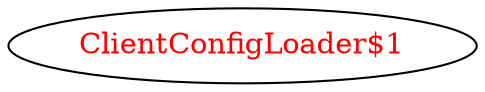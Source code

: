 digraph dependencyGraph {
 concentrate=true;
 ranksep="2.0";
 rankdir="LR"; 
 splines="ortho";
"ClientConfigLoader$1" [fontcolor="red"];
}
